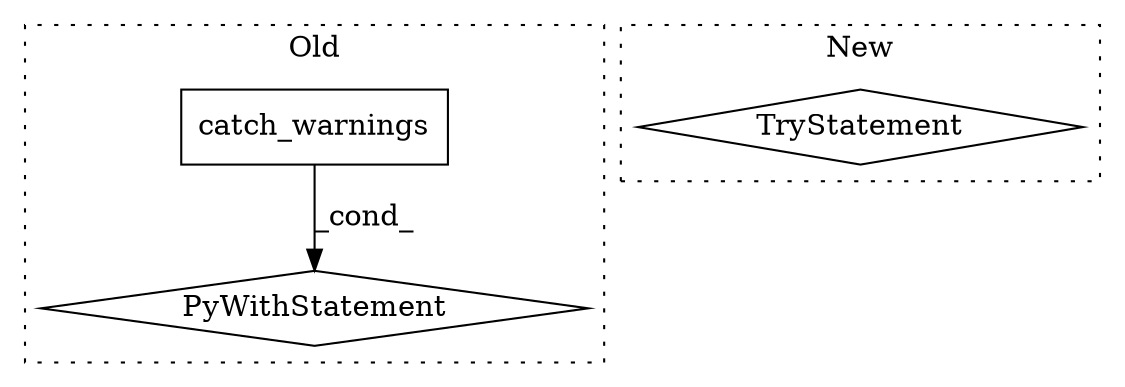 digraph G {
subgraph cluster0 {
1 [label="catch_warnings" a="32" s="220" l="16" shape="box"];
3 [label="PyWithStatement" a="104" s="201,236" l="10,2" shape="diamond"];
label = "Old";
style="dotted";
}
subgraph cluster1 {
2 [label="TryStatement" a="54" s="299" l="4" shape="diamond"];
label = "New";
style="dotted";
}
1 -> 3 [label="_cond_"];
}